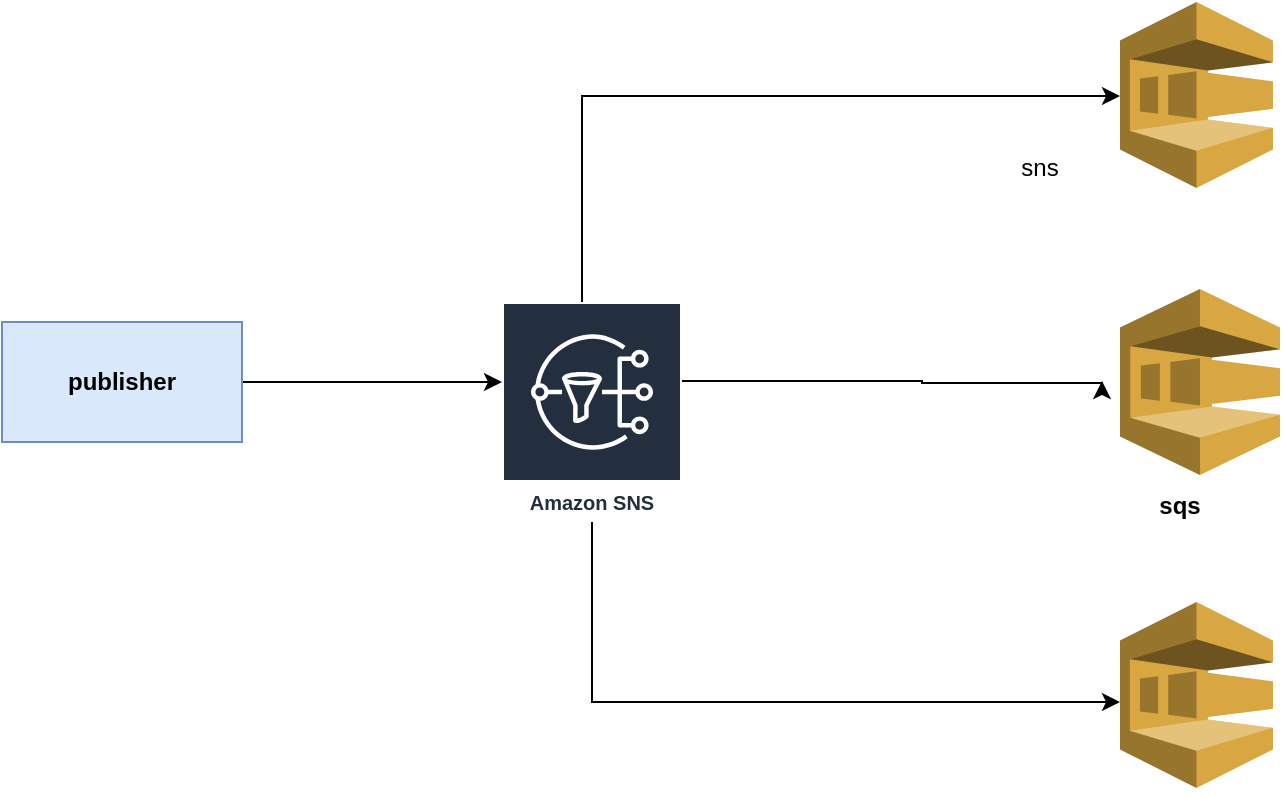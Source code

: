 <mxfile version="24.3.1" type="github">
  <diagram name="Page-1" id="BuBMA692UDmSYZuWBYIQ">
    <mxGraphModel dx="1326" dy="468" grid="1" gridSize="10" guides="1" tooltips="1" connect="1" arrows="1" fold="1" page="1" pageScale="1" pageWidth="850" pageHeight="1100" math="0" shadow="0">
      <root>
        <mxCell id="0" />
        <mxCell id="1" parent="0" />
        <mxCell id="PYVI4WeD4ukoRT_Pe07P-47" style="edgeStyle=orthogonalEdgeStyle;rounded=0;orthogonalLoop=1;jettySize=auto;html=1;exitX=1;exitY=0.5;exitDx=0;exitDy=0;" edge="1" parent="1" source="PYVI4WeD4ukoRT_Pe07P-25" target="PYVI4WeD4ukoRT_Pe07P-44">
          <mxGeometry relative="1" as="geometry">
            <Array as="points">
              <mxPoint x="260" y="230" />
              <mxPoint x="260" y="230" />
            </Array>
          </mxGeometry>
        </mxCell>
        <mxCell id="PYVI4WeD4ukoRT_Pe07P-25" value="" style="rounded=0;whiteSpace=wrap;html=1;fillColor=#dae8fc;strokeColor=#6c8ebf;" vertex="1" parent="1">
          <mxGeometry x="40" y="200" width="120" height="60" as="geometry" />
        </mxCell>
        <mxCell id="PYVI4WeD4ukoRT_Pe07P-26" value="publisher" style="text;html=1;align=center;verticalAlign=middle;whiteSpace=wrap;rounded=0;fontStyle=1" vertex="1" parent="1">
          <mxGeometry x="70" y="215" width="60" height="30" as="geometry" />
        </mxCell>
        <mxCell id="PYVI4WeD4ukoRT_Pe07P-27" value="" style="outlineConnect=0;dashed=0;verticalLabelPosition=bottom;verticalAlign=top;align=center;html=1;shape=mxgraph.aws3.sqs;fillColor=#D9A741;gradientColor=none;" vertex="1" parent="1">
          <mxGeometry x="599" y="183.5" width="80" height="93" as="geometry" />
        </mxCell>
        <mxCell id="PYVI4WeD4ukoRT_Pe07P-37" style="edgeStyle=orthogonalEdgeStyle;rounded=0;orthogonalLoop=1;jettySize=auto;html=1;exitX=0.5;exitY=1;exitDx=0;exitDy=0;exitPerimeter=0;" edge="1" parent="1">
          <mxGeometry relative="1" as="geometry">
            <mxPoint x="559" y="428" as="sourcePoint" />
            <mxPoint x="559" y="428" as="targetPoint" />
          </mxGeometry>
        </mxCell>
        <mxCell id="PYVI4WeD4ukoRT_Pe07P-42" value="sqs" style="text;html=1;align=center;verticalAlign=middle;whiteSpace=wrap;rounded=0;fontStyle=1" vertex="1" parent="1">
          <mxGeometry x="599" y="276.5" width="60" height="30" as="geometry" />
        </mxCell>
        <mxCell id="PYVI4WeD4ukoRT_Pe07P-43" value="sns" style="text;html=1;align=center;verticalAlign=middle;whiteSpace=wrap;rounded=0;" vertex="1" parent="1">
          <mxGeometry x="529" y="108" width="60" height="30" as="geometry" />
        </mxCell>
        <mxCell id="PYVI4WeD4ukoRT_Pe07P-48" style="edgeStyle=orthogonalEdgeStyle;rounded=0;orthogonalLoop=1;jettySize=auto;html=1;" edge="1" parent="1">
          <mxGeometry relative="1" as="geometry">
            <mxPoint x="599" y="87" as="targetPoint" />
            <mxPoint x="330" y="190" as="sourcePoint" />
            <Array as="points">
              <mxPoint x="330" y="86.5" />
            </Array>
          </mxGeometry>
        </mxCell>
        <mxCell id="PYVI4WeD4ukoRT_Pe07P-49" style="edgeStyle=orthogonalEdgeStyle;rounded=0;orthogonalLoop=1;jettySize=auto;html=1;" edge="1" parent="1">
          <mxGeometry relative="1" as="geometry">
            <mxPoint x="590" y="229.5" as="targetPoint" />
            <mxPoint x="380" y="229.5" as="sourcePoint" />
            <Array as="points">
              <mxPoint x="500" y="229.5" />
              <mxPoint x="500" y="230.5" />
            </Array>
          </mxGeometry>
        </mxCell>
        <mxCell id="PYVI4WeD4ukoRT_Pe07P-50" style="edgeStyle=orthogonalEdgeStyle;rounded=0;orthogonalLoop=1;jettySize=auto;html=1;" edge="1" parent="1" source="PYVI4WeD4ukoRT_Pe07P-44" target="PYVI4WeD4ukoRT_Pe07P-46">
          <mxGeometry relative="1" as="geometry">
            <mxPoint x="590" y="400" as="targetPoint" />
            <Array as="points">
              <mxPoint x="335" y="390" />
            </Array>
          </mxGeometry>
        </mxCell>
        <mxCell id="PYVI4WeD4ukoRT_Pe07P-44" value="Amazon SNS" style="sketch=0;outlineConnect=0;fontColor=#232F3E;gradientColor=none;strokeColor=#ffffff;fillColor=#232F3E;dashed=0;verticalLabelPosition=middle;verticalAlign=bottom;align=center;html=1;whiteSpace=wrap;fontSize=10;fontStyle=1;spacing=3;shape=mxgraph.aws4.productIcon;prIcon=mxgraph.aws4.sns;" vertex="1" parent="1">
          <mxGeometry x="290" y="190" width="90" height="110" as="geometry" />
        </mxCell>
        <mxCell id="PYVI4WeD4ukoRT_Pe07P-45" value="" style="outlineConnect=0;dashed=0;verticalLabelPosition=bottom;verticalAlign=top;align=center;html=1;shape=mxgraph.aws3.sqs;fillColor=#D9A741;gradientColor=none;" vertex="1" parent="1">
          <mxGeometry x="599" y="40" width="76.5" height="93" as="geometry" />
        </mxCell>
        <mxCell id="PYVI4WeD4ukoRT_Pe07P-46" value="" style="outlineConnect=0;dashed=0;verticalLabelPosition=bottom;verticalAlign=top;align=center;html=1;shape=mxgraph.aws3.sqs;fillColor=#D9A741;gradientColor=none;" vertex="1" parent="1">
          <mxGeometry x="599" y="340" width="76.5" height="93" as="geometry" />
        </mxCell>
      </root>
    </mxGraphModel>
  </diagram>
</mxfile>
